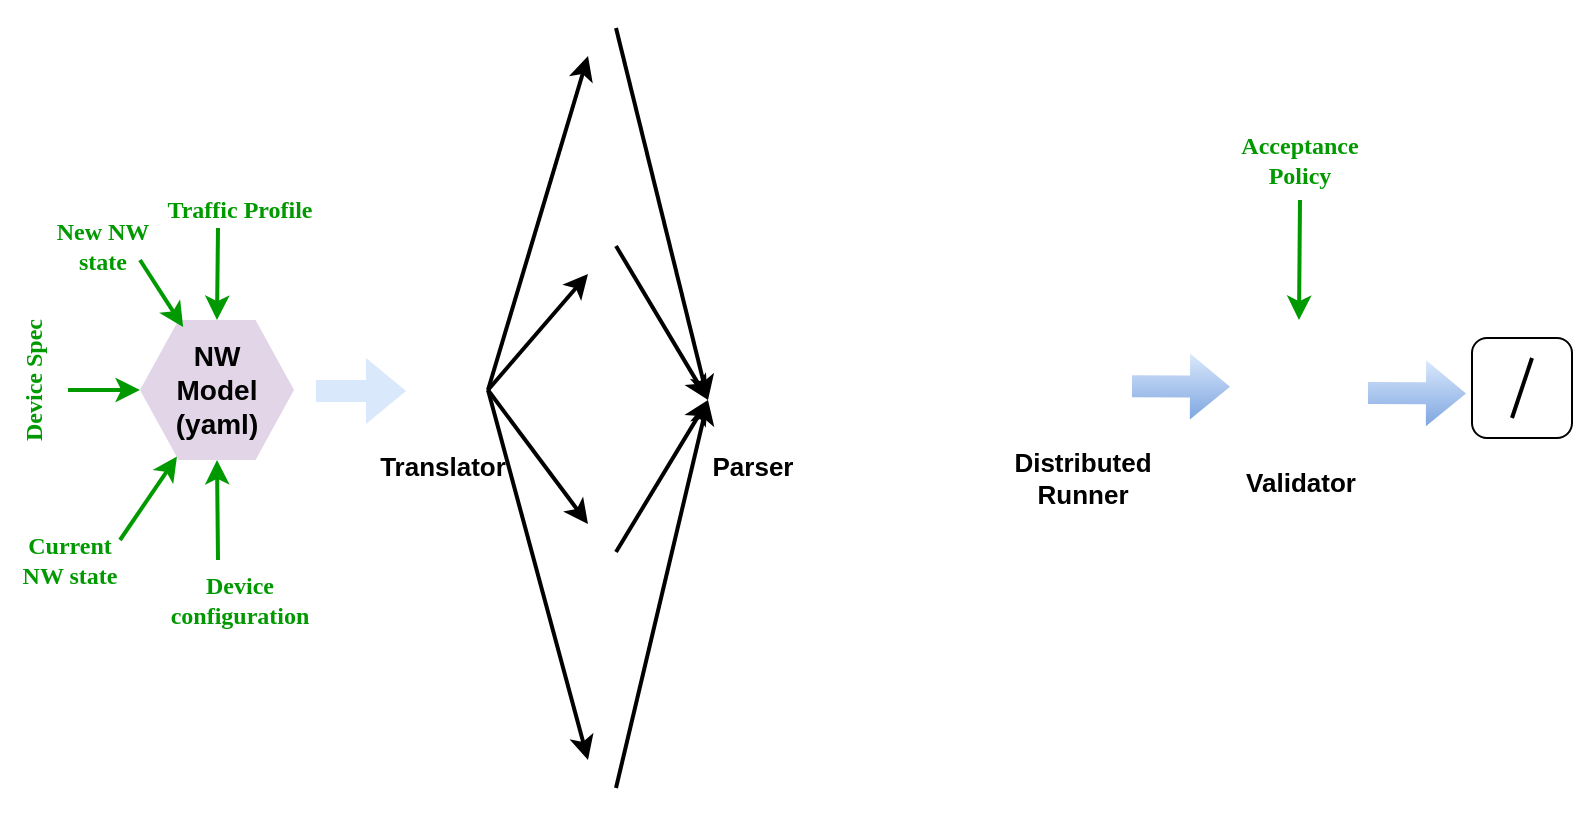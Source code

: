 <mxfile version="13.3.4" type="github">
  <diagram id="h_iw1HLlaXEuXYO7uz63" name="Page-1">
    <mxGraphModel dx="1339" dy="739" grid="1" gridSize="10" guides="1" tooltips="1" connect="1" arrows="1" fold="1" page="1" pageScale="1" pageWidth="850" pageHeight="1100" math="0" shadow="0">
      <root>
        <mxCell id="0" />
        <mxCell id="1" parent="0" />
        <mxCell id="1ZvdBgC_ewjGmu3FpjU8-2" value="&lt;b style=&quot;font-size: 14px&quot;&gt;NW&lt;br&gt;Model&lt;br&gt;(yaml)&lt;br&gt;&lt;/b&gt;" style="shape=hexagon;perimeter=hexagonPerimeter2;whiteSpace=wrap;html=1;fillColor=#e1d5e7;strokeColor=none;" parent="1" vertex="1">
          <mxGeometry x="73" y="360" width="77" height="70" as="geometry" />
        </mxCell>
        <mxCell id="1ZvdBgC_ewjGmu3FpjU8-3" value="" style="endArrow=classic;html=1;entryX=0.5;entryY=0;entryDx=0;entryDy=0;fillColor=#e1d5e7;strokeColor=#009900;strokeWidth=2;exitX=0.39;exitY=0.95;exitDx=0;exitDy=0;exitPerimeter=0;" parent="1" source="1ZvdBgC_ewjGmu3FpjU8-5" target="1ZvdBgC_ewjGmu3FpjU8-2" edge="1">
          <mxGeometry width="50" height="50" relative="1" as="geometry">
            <mxPoint x="123" y="320" as="sourcePoint" />
            <mxPoint x="403" y="360" as="targetPoint" />
          </mxGeometry>
        </mxCell>
        <mxCell id="1ZvdBgC_ewjGmu3FpjU8-5" value="&lt;b&gt;&lt;font face=&quot;Lucida Console&quot; color=&quot;#009900&quot;&gt;Traffic Profile&lt;/font&gt;&lt;/b&gt;" style="text;html=1;strokeColor=none;fillColor=none;align=center;verticalAlign=middle;whiteSpace=wrap;rounded=0;labelBackgroundColor=#ffffff;" parent="1" vertex="1">
          <mxGeometry x="73" y="295" width="100" height="20" as="geometry" />
        </mxCell>
        <mxCell id="1ZvdBgC_ewjGmu3FpjU8-7" value="" style="endArrow=classic;html=1;entryX=0;entryY=0.5;entryDx=0;entryDy=0;fillColor=#e1d5e7;strokeColor=#009900;strokeWidth=2;" parent="1" target="1ZvdBgC_ewjGmu3FpjU8-2" edge="1">
          <mxGeometry width="50" height="50" relative="1" as="geometry">
            <mxPoint x="37" y="395" as="sourcePoint" />
            <mxPoint x="243" y="370" as="targetPoint" />
          </mxGeometry>
        </mxCell>
        <mxCell id="1ZvdBgC_ewjGmu3FpjU8-8" value="&lt;b&gt;&lt;font color=&quot;#009900&quot;&gt;Device Spec&lt;/font&gt;&lt;/b&gt;" style="text;html=1;strokeColor=none;fillColor=none;align=center;verticalAlign=middle;whiteSpace=wrap;rounded=0;rotation=-90;horizontal=1;textDirection=rtl;fontFamily=Tahoma;" parent="1" vertex="1">
          <mxGeometry x="-30" y="380" width="100" height="20" as="geometry" />
        </mxCell>
        <mxCell id="1ZvdBgC_ewjGmu3FpjU8-9" value="" style="endArrow=classic;html=1;entryX=0.5;entryY=1;entryDx=0;entryDy=0;fillColor=#e1d5e7;strokeColor=#009900;strokeWidth=2;" parent="1" target="1ZvdBgC_ewjGmu3FpjU8-2" edge="1">
          <mxGeometry width="50" height="50" relative="1" as="geometry">
            <mxPoint x="112" y="480" as="sourcePoint" />
            <mxPoint x="122.5" y="500" as="targetPoint" />
          </mxGeometry>
        </mxCell>
        <mxCell id="1ZvdBgC_ewjGmu3FpjU8-10" value="&lt;b&gt;&lt;font color=&quot;#009900&quot;&gt;Device configuration&lt;/font&gt;&lt;/b&gt;" style="text;html=1;strokeColor=none;fillColor=none;align=center;verticalAlign=middle;whiteSpace=wrap;rounded=0;fontFamily=Tahoma;" parent="1" vertex="1">
          <mxGeometry x="73" y="490" width="100" height="20" as="geometry" />
        </mxCell>
        <mxCell id="1ZvdBgC_ewjGmu3FpjU8-11" value="" style="endArrow=classic;html=1;entryX=0.24;entryY=0.975;entryDx=0;entryDy=0;fillColor=#e1d5e7;strokeColor=#009900;strokeWidth=2;entryPerimeter=0;" parent="1" target="1ZvdBgC_ewjGmu3FpjU8-2" edge="1">
          <mxGeometry width="50" height="50" relative="1" as="geometry">
            <mxPoint x="63" y="470" as="sourcePoint" />
            <mxPoint x="203" y="440" as="targetPoint" />
          </mxGeometry>
        </mxCell>
        <mxCell id="1ZvdBgC_ewjGmu3FpjU8-12" value="&lt;b&gt;&lt;font color=&quot;#009900&quot;&gt;Current&lt;br&gt;NW state&lt;/font&gt;&lt;br&gt;&lt;/b&gt;" style="text;html=1;strokeColor=none;fillColor=none;align=center;verticalAlign=middle;whiteSpace=wrap;rounded=0;fontFamily=Tahoma;" parent="1" vertex="1">
          <mxGeometry x="3" y="470" width="70" height="20" as="geometry" />
        </mxCell>
        <mxCell id="1ZvdBgC_ewjGmu3FpjU8-13" value="" style="endArrow=classic;html=1;entryX=0.28;entryY=0.05;entryDx=0;entryDy=0;fillColor=#e1d5e7;strokeColor=#009900;strokeWidth=2;entryPerimeter=0;" parent="1" target="1ZvdBgC_ewjGmu3FpjU8-2" edge="1">
          <mxGeometry width="50" height="50" relative="1" as="geometry">
            <mxPoint x="73" y="330" as="sourcePoint" />
            <mxPoint x="72" y="350" as="targetPoint" />
          </mxGeometry>
        </mxCell>
        <mxCell id="1ZvdBgC_ewjGmu3FpjU8-14" value="&lt;font color=&quot;#009900&quot;&gt;&lt;b&gt;New NW&lt;br&gt;state&lt;/b&gt;&lt;/font&gt;" style="text;html=1;strokeColor=none;fillColor=none;align=center;verticalAlign=middle;whiteSpace=wrap;rounded=0;fontFamily=Tahoma;" parent="1" vertex="1">
          <mxGeometry x="10" y="313" width="89" height="20" as="geometry" />
        </mxCell>
        <mxCell id="QXJuXUd36oABe8dMuPUm-1" value="" style="shape=flexArrow;endArrow=classic;html=1;strokeWidth=2;fillColor=#dae8fc;strokeColor=none;" parent="1" edge="1">
          <mxGeometry width="50" height="50" relative="1" as="geometry">
            <mxPoint x="160" y="395.5" as="sourcePoint" />
            <mxPoint x="207" y="395.5" as="targetPoint" />
          </mxGeometry>
        </mxCell>
        <mxCell id="QXJuXUd36oABe8dMuPUm-5" value="&lt;b&gt;&lt;font style=&quot;font-size: 13px&quot;&gt;Translator&lt;/font&gt;&lt;/b&gt;" style="shape=image;html=1;verticalAlign=top;verticalLabelPosition=bottom;labelBackgroundColor=#ffffff;imageAspect=0;aspect=fixed;image=https://cdn1.iconfinder.com/data/icons/all_google_icons_symbols_by_carlosjj-du/128/translate_robot-lb.png" parent="1" vertex="1">
          <mxGeometry x="200" y="371.5" width="47" height="47" as="geometry" />
        </mxCell>
        <mxCell id="QXJuXUd36oABe8dMuPUm-17" value="" style="endArrow=classic;html=1;strokeWidth=2;entryX=0.5;entryY=1;entryDx=0;entryDy=0;exitX=1;exitY=0.5;exitDx=0;exitDy=0;" parent="1" source="QXJuXUd36oABe8dMuPUm-5" target="eqpOzvrFwR-nhZScROd--2" edge="1">
          <mxGeometry width="50" height="50" relative="1" as="geometry">
            <mxPoint x="317" y="400" as="sourcePoint" />
            <mxPoint x="379" y="210" as="targetPoint" />
          </mxGeometry>
        </mxCell>
        <mxCell id="QXJuXUd36oABe8dMuPUm-23" value="&lt;b style=&quot;font-size: 13px&quot;&gt;Distributed&lt;br&gt;Runner&lt;/b&gt;" style="shape=image;html=1;verticalAlign=top;verticalLabelPosition=bottom;labelBackgroundColor=#ffffff;imageAspect=0;aspect=fixed;image=https://cdn2.iconfinder.com/data/icons/oxygen/48x48/actions/run-build-file.png" parent="1" vertex="1">
          <mxGeometry x="520" y="369" width="48" height="48" as="geometry" />
        </mxCell>
        <mxCell id="QXJuXUd36oABe8dMuPUm-29" value="&lt;b&gt;&lt;font style=&quot;font-size: 13px&quot;&gt;Validator&lt;/font&gt;&lt;/b&gt;" style="shape=image;html=1;verticalAlign=top;verticalLabelPosition=bottom;labelBackgroundColor=#ffffff;imageAspect=0;aspect=fixed;image=https://cdn4.iconfinder.com/data/icons/business-and-marketing-21/32/web_clipboard-128.png" parent="1" vertex="1">
          <mxGeometry x="619" y="360" width="67" height="67" as="geometry" />
        </mxCell>
        <mxCell id="QXJuXUd36oABe8dMuPUm-30" value="" style="shape=flexArrow;endArrow=classic;html=1;strokeWidth=2;fillColor=#dae8fc;strokeColor=none;gradientColor=#7ea6e0;" parent="1" source="QXJuXUd36oABe8dMuPUm-23" target="QXJuXUd36oABe8dMuPUm-29" edge="1">
          <mxGeometry width="50" height="50" relative="1" as="geometry">
            <mxPoint x="572" y="392.5" as="sourcePoint" />
            <mxPoint x="619" y="392.5" as="targetPoint" />
          </mxGeometry>
        </mxCell>
        <mxCell id="QXJuXUd36oABe8dMuPUm-35" value="&lt;b&gt;&lt;font face=&quot;Lucida Console&quot; color=&quot;#009900&quot;&gt;Acceptance&lt;br&gt;Policy&lt;br&gt;&lt;/font&gt;&lt;/b&gt;" style="text;html=1;strokeColor=none;fillColor=none;align=center;verticalAlign=middle;whiteSpace=wrap;rounded=0;labelBackgroundColor=#ffffff;" parent="1" vertex="1">
          <mxGeometry x="602.5" y="270" width="100" height="20" as="geometry" />
        </mxCell>
        <mxCell id="QXJuXUd36oABe8dMuPUm-36" value="" style="endArrow=classic;html=1;fillColor=#e1d5e7;strokeColor=#009900;strokeWidth=2;entryX=0.5;entryY=0;entryDx=0;entryDy=0;" parent="1" target="QXJuXUd36oABe8dMuPUm-29" edge="1">
          <mxGeometry width="50" height="50" relative="1" as="geometry">
            <mxPoint x="653" y="300" as="sourcePoint" />
            <mxPoint x="652" y="370" as="targetPoint" />
          </mxGeometry>
        </mxCell>
        <mxCell id="QXJuXUd36oABe8dMuPUm-37" value="" style="shape=flexArrow;endArrow=classic;html=1;strokeWidth=2;fillColor=#dae8fc;strokeColor=none;gradientColor=#7ea6e0;" parent="1" edge="1">
          <mxGeometry width="50" height="50" relative="1" as="geometry">
            <mxPoint x="686" y="396.501" as="sourcePoint" />
            <mxPoint x="737" y="396.736" as="targetPoint" />
          </mxGeometry>
        </mxCell>
        <mxCell id="QXJuXUd36oABe8dMuPUm-38" value="" style="shape=image;html=1;verticalAlign=top;verticalLabelPosition=bottom;labelBackgroundColor=#ffffff;imageAspect=0;aspect=fixed;image=https://cdn2.iconfinder.com/data/icons/flavour/check.png;fontFamily=Tahoma;" parent="1" vertex="1">
          <mxGeometry x="739" y="381" width="23" height="23" as="geometry" />
        </mxCell>
        <mxCell id="QXJuXUd36oABe8dMuPUm-41" value="" style="shape=image;html=1;verticalAlign=top;verticalLabelPosition=bottom;labelBackgroundColor=#ffffff;imageAspect=0;aspect=fixed;image=https://cdn4.iconfinder.com/data/icons/icocentre-free-icons/114/f-cross_256-128.png;fontFamily=Tahoma;" parent="1" vertex="1">
          <mxGeometry x="769" y="387" width="18" height="18" as="geometry" />
        </mxCell>
        <mxCell id="QXJuXUd36oABe8dMuPUm-42" value="" style="endArrow=none;html=1;strokeColor=#000000;strokeWidth=2;fontFamily=Tahoma;" parent="1" edge="1">
          <mxGeometry width="50" height="50" relative="1" as="geometry">
            <mxPoint x="759" y="409" as="sourcePoint" />
            <mxPoint x="769" y="379" as="targetPoint" />
          </mxGeometry>
        </mxCell>
        <mxCell id="QXJuXUd36oABe8dMuPUm-44" value="" style="rounded=1;whiteSpace=wrap;html=1;labelBackgroundColor=#CCCCCC;fontFamily=Tahoma;fillColor=none;" parent="1" vertex="1">
          <mxGeometry x="739" y="369" width="50" height="50" as="geometry" />
        </mxCell>
        <mxCell id="eqpOzvrFwR-nhZScROd--1" value="" style="shape=image;html=1;verticalAlign=top;verticalLabelPosition=bottom;labelBackgroundColor=#ffffff;imageAspect=0;aspect=fixed;image=https://cdn1.iconfinder.com/data/icons/CrystalClear/128x128/mimetypes/source_cpp.png" parent="1" vertex="1">
          <mxGeometry x="430" y="200" width="28" height="28" as="geometry" />
        </mxCell>
        <mxCell id="eqpOzvrFwR-nhZScROd--2" value="" style="shape=image;html=1;verticalAlign=top;verticalLabelPosition=bottom;labelBackgroundColor=#ffffff;imageAspect=0;aspect=fixed;image=https://cdn1.iconfinder.com/data/icons/hawcons/32/699749-icon-103-document-file-yml-128.png" parent="1" vertex="1">
          <mxGeometry x="283" y="200" width="28" height="28" as="geometry" />
        </mxCell>
        <mxCell id="eqpOzvrFwR-nhZScROd--3" value="" style="shape=image;html=1;verticalAlign=top;verticalLabelPosition=bottom;labelBackgroundColor=#ffffff;imageAspect=0;aspect=fixed;image=https://cdn1.iconfinder.com/data/icons/hawcons/32/699749-icon-103-document-file-yml-128.png" parent="1" vertex="1">
          <mxGeometry x="283" y="309" width="28" height="28" as="geometry" />
        </mxCell>
        <mxCell id="eqpOzvrFwR-nhZScROd--4" value="" style="shape=image;html=1;verticalAlign=top;verticalLabelPosition=bottom;labelBackgroundColor=#ffffff;imageAspect=0;aspect=fixed;image=https://cdn1.iconfinder.com/data/icons/hawcons/32/699749-icon-103-document-file-yml-128.png" parent="1" vertex="1">
          <mxGeometry x="283" y="462" width="28" height="28" as="geometry" />
        </mxCell>
        <mxCell id="eqpOzvrFwR-nhZScROd--5" value="" style="shape=image;html=1;verticalAlign=top;verticalLabelPosition=bottom;labelBackgroundColor=#ffffff;imageAspect=0;aspect=fixed;image=https://cdn1.iconfinder.com/data/icons/hawcons/32/699749-icon-103-document-file-yml-128.png" parent="1" vertex="1">
          <mxGeometry x="283" y="580" width="28" height="28" as="geometry" />
        </mxCell>
        <mxCell id="eqpOzvrFwR-nhZScROd--6" value="" style="shape=image;html=1;verticalAlign=top;verticalLabelPosition=bottom;labelBackgroundColor=#ffffff;imageAspect=0;aspect=fixed;image=https://cdn1.iconfinder.com/data/icons/CrystalClear/128x128/mimetypes/source_cpp.png" parent="1" vertex="1">
          <mxGeometry x="430" y="305" width="28" height="28" as="geometry" />
        </mxCell>
        <mxCell id="eqpOzvrFwR-nhZScROd--7" value="" style="shape=image;html=1;verticalAlign=top;verticalLabelPosition=bottom;labelBackgroundColor=#ffffff;imageAspect=0;aspect=fixed;image=https://cdn1.iconfinder.com/data/icons/CrystalClear/128x128/mimetypes/source_cpp.png" parent="1" vertex="1">
          <mxGeometry x="430" y="419" width="28" height="28" as="geometry" />
        </mxCell>
        <mxCell id="eqpOzvrFwR-nhZScROd--8" value="" style="shape=image;html=1;verticalAlign=top;verticalLabelPosition=bottom;labelBackgroundColor=#ffffff;imageAspect=0;aspect=fixed;image=https://cdn1.iconfinder.com/data/icons/CrystalClear/128x128/mimetypes/source_cpp.png" parent="1" vertex="1">
          <mxGeometry x="430" y="580" width="28" height="28" as="geometry" />
        </mxCell>
        <mxCell id="eqpOzvrFwR-nhZScROd--10" value="" style="endArrow=classic;html=1;strokeWidth=2;exitX=1;exitY=0.5;exitDx=0;exitDy=0;entryX=0.5;entryY=1;entryDx=0;entryDy=0;" parent="1" source="QXJuXUd36oABe8dMuPUm-5" target="eqpOzvrFwR-nhZScROd--3" edge="1">
          <mxGeometry width="50" height="50" relative="1" as="geometry">
            <mxPoint x="400" y="400" as="sourcePoint" />
            <mxPoint x="450" y="350" as="targetPoint" />
          </mxGeometry>
        </mxCell>
        <mxCell id="eqpOzvrFwR-nhZScROd--11" value="" style="endArrow=classic;html=1;strokeWidth=2;exitX=1;exitY=0.5;exitDx=0;exitDy=0;entryX=0.5;entryY=0;entryDx=0;entryDy=0;" parent="1" source="QXJuXUd36oABe8dMuPUm-5" target="eqpOzvrFwR-nhZScROd--4" edge="1">
          <mxGeometry width="50" height="50" relative="1" as="geometry">
            <mxPoint x="400" y="400" as="sourcePoint" />
            <mxPoint x="450" y="350" as="targetPoint" />
          </mxGeometry>
        </mxCell>
        <mxCell id="eqpOzvrFwR-nhZScROd--12" value="" style="endArrow=classic;html=1;strokeWidth=2;exitX=1;exitY=0.5;exitDx=0;exitDy=0;entryX=0.5;entryY=0;entryDx=0;entryDy=0;" parent="1" source="QXJuXUd36oABe8dMuPUm-5" target="eqpOzvrFwR-nhZScROd--5" edge="1">
          <mxGeometry width="50" height="50" relative="1" as="geometry">
            <mxPoint x="400" y="400" as="sourcePoint" />
            <mxPoint x="450" y="350" as="targetPoint" />
          </mxGeometry>
        </mxCell>
        <mxCell id="eqpOzvrFwR-nhZScROd--14" value="" style="endArrow=classic;html=1;strokeWidth=2;exitX=1;exitY=0.5;exitDx=0;exitDy=0;entryX=0;entryY=0.5;entryDx=0;entryDy=0;" parent="1" source="eqpOzvrFwR-nhZScROd--2" edge="1">
          <mxGeometry width="50" height="50" relative="1" as="geometry">
            <mxPoint x="400" y="400" as="sourcePoint" />
            <mxPoint x="357" y="400" as="targetPoint" />
          </mxGeometry>
        </mxCell>
        <mxCell id="eqpOzvrFwR-nhZScROd--15" value="" style="endArrow=classic;html=1;strokeWidth=2;exitX=1;exitY=0.5;exitDx=0;exitDy=0;entryX=0;entryY=0.5;entryDx=0;entryDy=0;" parent="1" source="eqpOzvrFwR-nhZScROd--3" edge="1">
          <mxGeometry width="50" height="50" relative="1" as="geometry">
            <mxPoint x="400" y="400" as="sourcePoint" />
            <mxPoint x="357" y="400" as="targetPoint" />
          </mxGeometry>
        </mxCell>
        <mxCell id="eqpOzvrFwR-nhZScROd--16" value="" style="endArrow=classic;html=1;strokeWidth=2;exitX=1;exitY=0.5;exitDx=0;exitDy=0;entryX=0;entryY=0.5;entryDx=0;entryDy=0;" parent="1" source="eqpOzvrFwR-nhZScROd--4" edge="1">
          <mxGeometry width="50" height="50" relative="1" as="geometry">
            <mxPoint x="400" y="400" as="sourcePoint" />
            <mxPoint x="357" y="400" as="targetPoint" />
          </mxGeometry>
        </mxCell>
        <mxCell id="eqpOzvrFwR-nhZScROd--17" value="" style="endArrow=classic;html=1;strokeWidth=2;exitX=1;exitY=0.5;exitDx=0;exitDy=0;entryX=0;entryY=0.5;entryDx=0;entryDy=0;" parent="1" source="eqpOzvrFwR-nhZScROd--5" edge="1">
          <mxGeometry width="50" height="50" relative="1" as="geometry">
            <mxPoint x="400" y="400" as="sourcePoint" />
            <mxPoint x="357" y="400" as="targetPoint" />
          </mxGeometry>
        </mxCell>
        <mxCell id="t9fEwImAsKrOZk9uo44y-1" value="&lt;b&gt;&lt;font style=&quot;font-size: 13px&quot;&gt;Parser&lt;/font&gt;&lt;/b&gt;" style="shape=image;html=1;verticalAlign=top;verticalLabelPosition=bottom;labelBackgroundColor=#ffffff;imageAspect=0;aspect=fixed;image=https://cdn2.iconfinder.com/data/icons/flat-ui-free/128/Infinity-Loop.png" vertex="1" parent="1">
          <mxGeometry x="360" y="381" width="38" height="38" as="geometry" />
        </mxCell>
      </root>
    </mxGraphModel>
  </diagram>
</mxfile>
